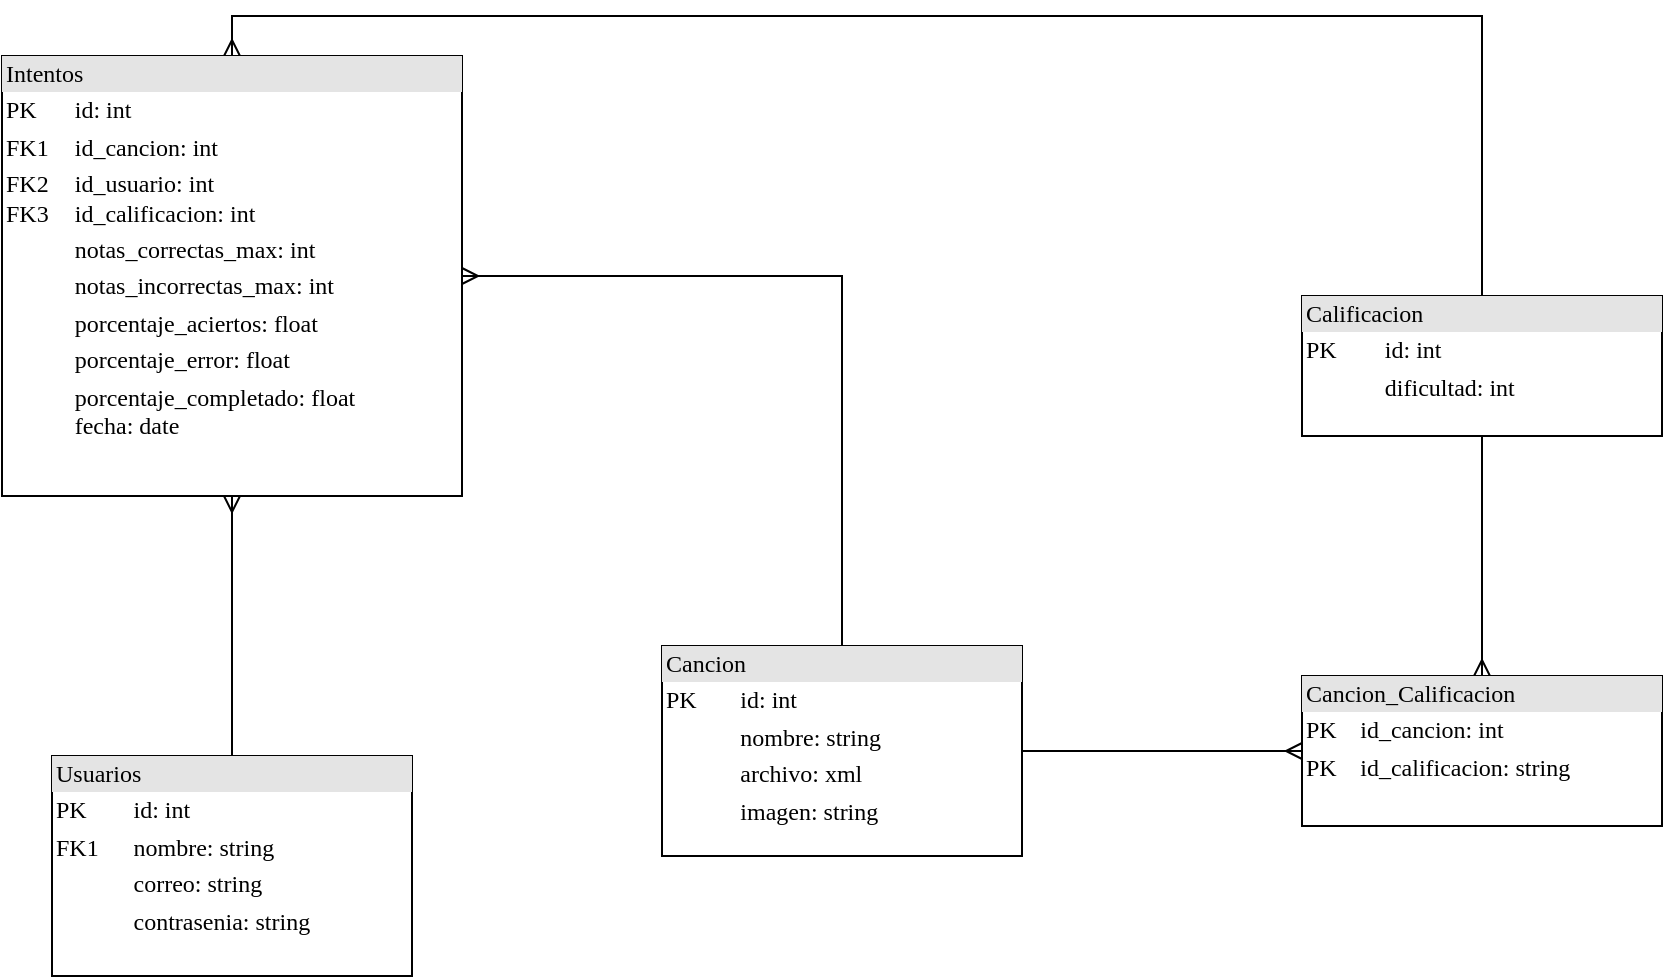 <mxfile version="26.0.11">
  <diagram name="Page-1" id="2ca16b54-16f6-2749-3443-fa8db7711227">
    <mxGraphModel dx="1309" dy="672" grid="1" gridSize="10" guides="1" tooltips="1" connect="1" arrows="1" fold="1" page="1" pageScale="1" pageWidth="1100" pageHeight="850" background="none" math="0" shadow="0">
      <root>
        <mxCell id="0" />
        <mxCell id="1" parent="0" />
        <mxCell id="cXgKaexRJ_uUY_GId1hp-2" style="edgeStyle=orthogonalEdgeStyle;rounded=0;orthogonalLoop=1;jettySize=auto;html=1;exitX=0.5;exitY=0;exitDx=0;exitDy=0;entryX=0.5;entryY=1;entryDx=0;entryDy=0;endArrow=ERmany;endFill=0;" edge="1" parent="1" source="2ed32ef02a7f4228-2" target="2ed32ef02a7f4228-6">
          <mxGeometry relative="1" as="geometry" />
        </mxCell>
        <mxCell id="2ed32ef02a7f4228-2" value="&lt;div style=&quot;box-sizing: border-box; width: 100%; background: rgb(228, 228, 228); padding: 2px;&quot;&gt;Usuarios&lt;/div&gt;&lt;table style=&quot;width: 100% ; font-size: 1em&quot; cellpadding=&quot;2&quot; cellspacing=&quot;0&quot;&gt;&lt;tbody&gt;&lt;tr&gt;&lt;td&gt;PK&lt;/td&gt;&lt;td&gt;id: int&lt;/td&gt;&lt;/tr&gt;&lt;tr&gt;&lt;td&gt;FK1&lt;/td&gt;&lt;td&gt;nombre: string&lt;/td&gt;&lt;/tr&gt;&lt;tr&gt;&lt;td&gt;&lt;/td&gt;&lt;td&gt;correo: string&lt;/td&gt;&lt;/tr&gt;&lt;tr&gt;&lt;td&gt;&lt;br&gt;&lt;/td&gt;&lt;td&gt;contrasenia: string&lt;br&gt;&lt;/td&gt;&lt;/tr&gt;&lt;tr&gt;&lt;td&gt;&lt;/td&gt;&lt;td&gt;&lt;br&gt;&lt;/td&gt;&lt;/tr&gt;&lt;/tbody&gt;&lt;/table&gt;" style="verticalAlign=top;align=left;overflow=fill;html=1;rounded=0;shadow=0;comic=0;labelBackgroundColor=none;strokeWidth=1;fontFamily=Verdana;fontSize=12" parent="1" vertex="1">
          <mxGeometry x="95" y="470" width="180" height="110" as="geometry" />
        </mxCell>
        <mxCell id="cXgKaexRJ_uUY_GId1hp-5" style="edgeStyle=orthogonalEdgeStyle;rounded=0;orthogonalLoop=1;jettySize=auto;html=1;exitX=0.5;exitY=0;exitDx=0;exitDy=0;entryX=0.5;entryY=0;entryDx=0;entryDy=0;startArrow=ERmany;startFill=0;endArrow=none;" edge="1" parent="1" source="2ed32ef02a7f4228-6" target="cXgKaexRJ_uUY_GId1hp-4">
          <mxGeometry relative="1" as="geometry" />
        </mxCell>
        <mxCell id="2ed32ef02a7f4228-6" value="&lt;div style=&quot;box-sizing: border-box; width: 100%; background: rgb(228, 228, 228); padding: 2px;&quot;&gt;Intentos&lt;/div&gt;&lt;table style=&quot;width: 100% ; font-size: 1em&quot; cellpadding=&quot;2&quot; cellspacing=&quot;0&quot;&gt;&lt;tbody&gt;&lt;tr&gt;&lt;td&gt;PK&lt;/td&gt;&lt;td&gt;id: int&lt;/td&gt;&lt;/tr&gt;&lt;tr&gt;&lt;td&gt;FK1&lt;/td&gt;&lt;td&gt;id_cancion: int&lt;/td&gt;&lt;/tr&gt;&lt;tr&gt;&lt;td&gt;FK2&lt;br&gt;FK3&lt;/td&gt;&lt;td&gt;id_usuario: int&lt;br&gt;id_calificacion: int&lt;/td&gt;&lt;/tr&gt;&lt;tr&gt;&lt;td&gt;&lt;br&gt;&lt;/td&gt;&lt;td&gt;notas_correctas_max: int&lt;/td&gt;&lt;/tr&gt;&lt;tr&gt;&lt;td&gt;&lt;br&gt;&lt;/td&gt;&lt;td&gt;notas_incorrectas_max: int&lt;/td&gt;&lt;/tr&gt;&lt;tr&gt;&lt;td&gt;&lt;br&gt;&lt;/td&gt;&lt;td&gt;porcentaje_aciertos: float&lt;/td&gt;&lt;/tr&gt;&lt;tr&gt;&lt;td&gt;&lt;br&gt;&lt;/td&gt;&lt;td&gt;porcentaje_error: float&lt;/td&gt;&lt;/tr&gt;&lt;tr&gt;&lt;td&gt;&lt;br&gt;&lt;/td&gt;&lt;td&gt;porcentaje_completado: float&lt;br&gt;fecha: date&lt;/td&gt;&lt;/tr&gt;&lt;tr&gt;&lt;td&gt;&lt;/td&gt;&lt;td&gt;&lt;br&gt;&lt;/td&gt;&lt;/tr&gt;&lt;/tbody&gt;&lt;/table&gt;" style="verticalAlign=top;align=left;overflow=fill;html=1;rounded=0;shadow=0;comic=0;labelBackgroundColor=none;strokeWidth=1;fontFamily=Verdana;fontSize=12" parent="1" vertex="1">
          <mxGeometry x="70" y="120" width="230" height="220" as="geometry" />
        </mxCell>
        <mxCell id="cXgKaexRJ_uUY_GId1hp-1" style="edgeStyle=orthogonalEdgeStyle;rounded=0;orthogonalLoop=1;jettySize=auto;html=1;exitX=0.5;exitY=0;exitDx=0;exitDy=0;entryX=1;entryY=0.5;entryDx=0;entryDy=0;endArrow=ERmany;endFill=0;" edge="1" parent="1" source="2ed32ef02a7f4228-10" target="2ed32ef02a7f4228-6">
          <mxGeometry relative="1" as="geometry" />
        </mxCell>
        <mxCell id="cXgKaexRJ_uUY_GId1hp-7" style="edgeStyle=orthogonalEdgeStyle;rounded=0;orthogonalLoop=1;jettySize=auto;html=1;exitX=1;exitY=0.5;exitDx=0;exitDy=0;entryX=0;entryY=0.5;entryDx=0;entryDy=0;endArrow=ERmany;endFill=0;" edge="1" parent="1" source="2ed32ef02a7f4228-10" target="cXgKaexRJ_uUY_GId1hp-3">
          <mxGeometry relative="1" as="geometry" />
        </mxCell>
        <mxCell id="2ed32ef02a7f4228-10" value="&lt;div style=&quot;box-sizing: border-box; width: 100%; background: rgb(228, 228, 228); padding: 2px;&quot;&gt;Cancion&lt;/div&gt;&lt;table style=&quot;width: 100% ; font-size: 1em&quot; cellpadding=&quot;2&quot; cellspacing=&quot;0&quot;&gt;&lt;tbody&gt;&lt;tr&gt;&lt;td&gt;PK&lt;/td&gt;&lt;td&gt;id: int&lt;/td&gt;&lt;/tr&gt;&lt;tr&gt;&lt;td&gt;&lt;/td&gt;&lt;td&gt;nombre: string&lt;/td&gt;&lt;/tr&gt;&lt;tr&gt;&lt;td&gt;&lt;/td&gt;&lt;td&gt;archivo: xml&lt;/td&gt;&lt;/tr&gt;&lt;tr&gt;&lt;td&gt;&lt;br&gt;&lt;/td&gt;&lt;td&gt;imagen: string&lt;/td&gt;&lt;/tr&gt;&lt;tr&gt;&lt;td&gt;&lt;/td&gt;&lt;td&gt;&lt;br&gt;&lt;/td&gt;&lt;/tr&gt;&lt;/tbody&gt;&lt;/table&gt;" style="verticalAlign=top;align=left;overflow=fill;html=1;rounded=0;shadow=0;comic=0;labelBackgroundColor=none;strokeWidth=1;fontFamily=Verdana;fontSize=12" parent="1" vertex="1">
          <mxGeometry x="400" y="415" width="180" height="105" as="geometry" />
        </mxCell>
        <mxCell id="cXgKaexRJ_uUY_GId1hp-6" style="edgeStyle=orthogonalEdgeStyle;rounded=0;orthogonalLoop=1;jettySize=auto;html=1;exitX=0.5;exitY=0;exitDx=0;exitDy=0;entryX=0.5;entryY=1;entryDx=0;entryDy=0;endArrow=none;startFill=0;startArrow=ERmany;" edge="1" parent="1" source="cXgKaexRJ_uUY_GId1hp-3" target="cXgKaexRJ_uUY_GId1hp-4">
          <mxGeometry relative="1" as="geometry" />
        </mxCell>
        <mxCell id="cXgKaexRJ_uUY_GId1hp-3" value="&lt;div style=&quot;box-sizing: border-box; width: 100%; background: rgb(228, 228, 228); padding: 2px;&quot;&gt;Cancion_Calificacion&lt;/div&gt;&lt;table style=&quot;width: 100% ; font-size: 1em&quot; cellpadding=&quot;2&quot; cellspacing=&quot;0&quot;&gt;&lt;tbody&gt;&lt;tr&gt;&lt;td&gt;PK&lt;/td&gt;&lt;td&gt;id_cancion: int&lt;/td&gt;&lt;/tr&gt;&lt;tr&gt;&lt;td&gt;PK&lt;/td&gt;&lt;td&gt;id_calificacion: string&lt;/td&gt;&lt;/tr&gt;&lt;tr&gt;&lt;td&gt;&lt;br&gt;&lt;/td&gt;&lt;td&gt;&lt;br&gt;&lt;/td&gt;&lt;/tr&gt;&lt;tr&gt;&lt;td&gt;&lt;/td&gt;&lt;td&gt;&lt;br&gt;&lt;/td&gt;&lt;/tr&gt;&lt;/tbody&gt;&lt;/table&gt;" style="verticalAlign=top;align=left;overflow=fill;html=1;rounded=0;shadow=0;comic=0;labelBackgroundColor=none;strokeWidth=1;fontFamily=Verdana;fontSize=12" vertex="1" parent="1">
          <mxGeometry x="720" y="430" width="180" height="75" as="geometry" />
        </mxCell>
        <mxCell id="cXgKaexRJ_uUY_GId1hp-4" value="&lt;div style=&quot;box-sizing: border-box; width: 100%; background: rgb(228, 228, 228); padding: 2px;&quot;&gt;Calificacion&lt;/div&gt;&lt;table style=&quot;width: 100% ; font-size: 1em&quot; cellpadding=&quot;2&quot; cellspacing=&quot;0&quot;&gt;&lt;tbody&gt;&lt;tr&gt;&lt;td&gt;PK&lt;/td&gt;&lt;td&gt;id: int&lt;/td&gt;&lt;/tr&gt;&lt;tr&gt;&lt;td&gt;&lt;/td&gt;&lt;td&gt;dificultad: int&lt;/td&gt;&lt;/tr&gt;&lt;tr&gt;&lt;td&gt;&lt;br&gt;&lt;/td&gt;&lt;td&gt;&lt;br&gt;&lt;/td&gt;&lt;/tr&gt;&lt;tr&gt;&lt;td&gt;&lt;/td&gt;&lt;td&gt;&lt;br&gt;&lt;/td&gt;&lt;/tr&gt;&lt;/tbody&gt;&lt;/table&gt;" style="verticalAlign=top;align=left;overflow=fill;html=1;rounded=0;shadow=0;comic=0;labelBackgroundColor=none;strokeWidth=1;fontFamily=Verdana;fontSize=12" vertex="1" parent="1">
          <mxGeometry x="720" y="240" width="180" height="70" as="geometry" />
        </mxCell>
      </root>
    </mxGraphModel>
  </diagram>
</mxfile>
